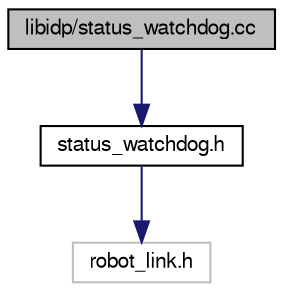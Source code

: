 digraph G
{
  edge [fontname="FreeSans",fontsize="10",labelfontname="FreeSans",labelfontsize="10"];
  node [fontname="FreeSans",fontsize="10",shape=record];
  Node1 [label="libidp/status_watchdog.cc",height=0.2,width=0.4,color="black", fillcolor="grey75", style="filled" fontcolor="black"];
  Node1 -> Node2 [color="midnightblue",fontsize="10",style="solid"];
  Node2 [label="status_watchdog.h",height=0.2,width=0.4,color="black", fillcolor="white", style="filled",URL="$status__watchdog_8h.html"];
  Node2 -> Node3 [color="midnightblue",fontsize="10",style="solid"];
  Node3 [label="robot_link.h",height=0.2,width=0.4,color="grey75", fillcolor="white", style="filled"];
}
